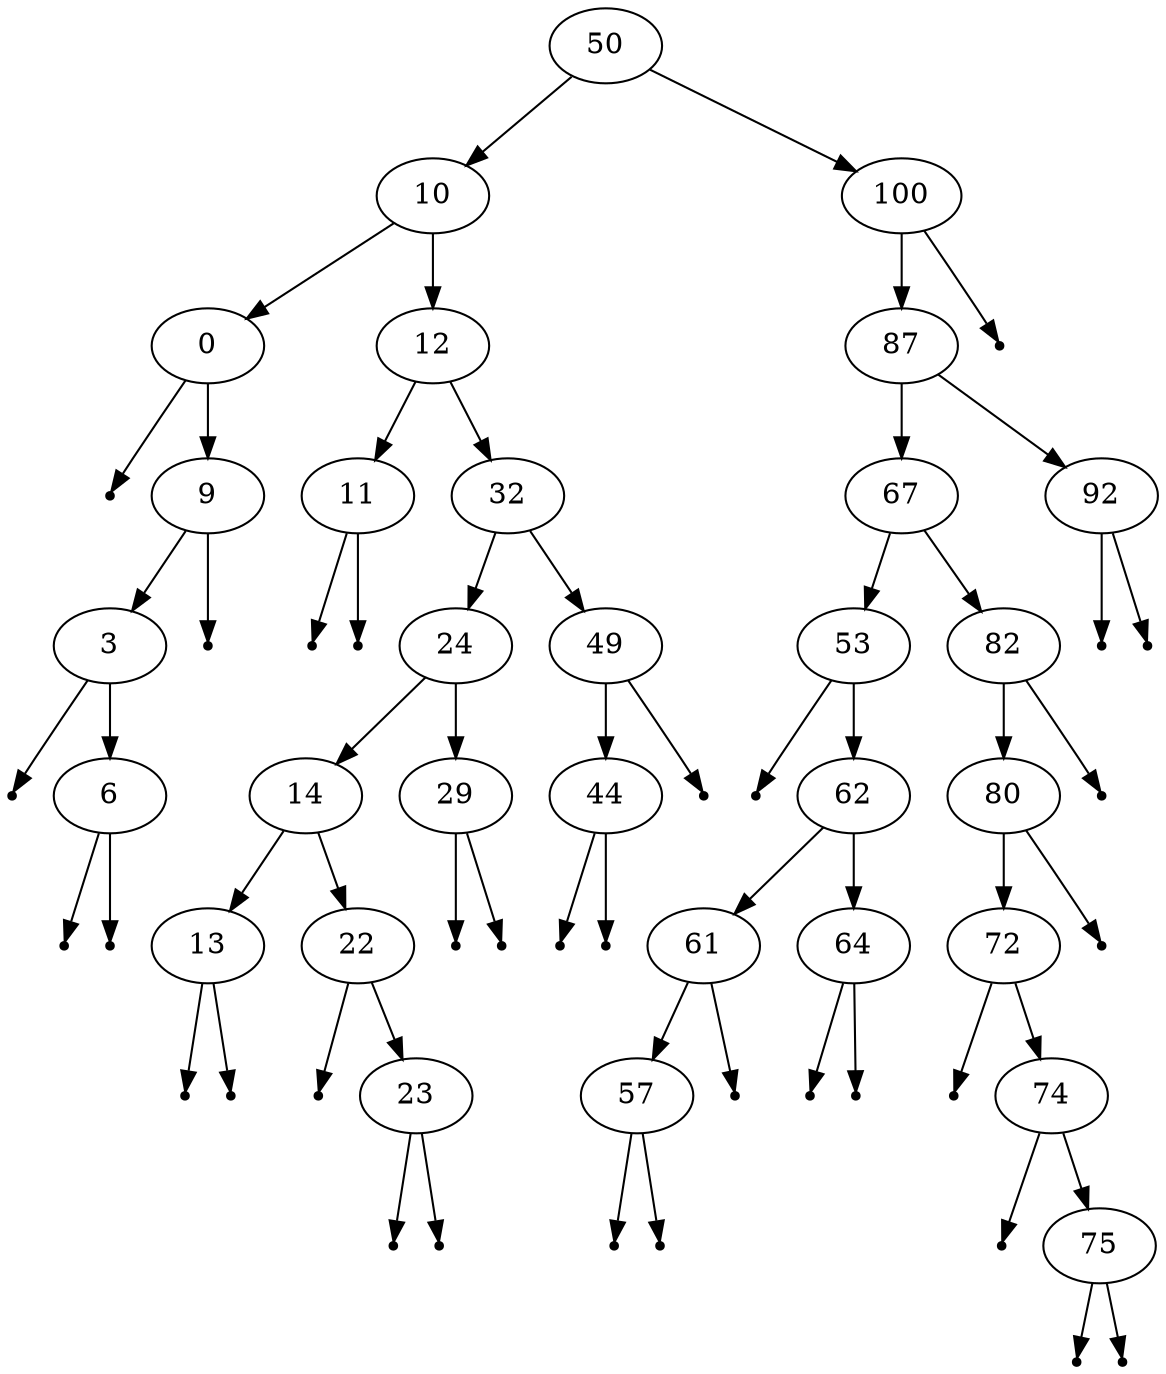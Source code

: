 digraph G{
graph [ordering="out"];
null_0l[shape=point];
0 -> null_0l;
0 -> 9;
null_3l[shape=point];
3 -> null_3l;
3 -> 6;
null_6l[shape=point];
6 -> null_6l;
null_6r[shape=point];
6 -> null_6r;
9 -> 3;
null_9r[shape=point];
9 -> null_9r;
10 -> 0;
10 -> 12;
null_11l[shape=point];
11 -> null_11l;
null_11r[shape=point];
11 -> null_11r;
12 -> 11;
12 -> 32;
null_13l[shape=point];
13 -> null_13l;
null_13r[shape=point];
13 -> null_13r;
14 -> 13;
14 -> 22;
null_22l[shape=point];
22 -> null_22l;
22 -> 23;
null_23l[shape=point];
23 -> null_23l;
null_23r[shape=point];
23 -> null_23r;
24 -> 14;
24 -> 29;
null_29l[shape=point];
29 -> null_29l;
null_29r[shape=point];
29 -> null_29r;
32 -> 24;
32 -> 49;
null_44l[shape=point];
44 -> null_44l;
null_44r[shape=point];
44 -> null_44r;
49 -> 44;
null_49r[shape=point];
49 -> null_49r;
50 -> 10;
50 -> 100;
null_53l[shape=point];
53 -> null_53l;
53 -> 62;
null_57l[shape=point];
57 -> null_57l;
null_57r[shape=point];
57 -> null_57r;
61 -> 57;
null_61r[shape=point];
61 -> null_61r;
62 -> 61;
62 -> 64;
null_64l[shape=point];
64 -> null_64l;
null_64r[shape=point];
64 -> null_64r;
67 -> 53;
67 -> 82;
null_72l[shape=point];
72 -> null_72l;
72 -> 74;
null_74l[shape=point];
74 -> null_74l;
74 -> 75;
null_75l[shape=point];
75 -> null_75l;
null_75r[shape=point];
75 -> null_75r;
80 -> 72;
null_80r[shape=point];
80 -> null_80r;
82 -> 80;
null_82r[shape=point];
82 -> null_82r;
87 -> 67;
87 -> 92;
null_92l[shape=point];
92 -> null_92l;
null_92r[shape=point];
92 -> null_92r;
100 -> 87;
null_100r[shape=point];
100 -> null_100r;
}